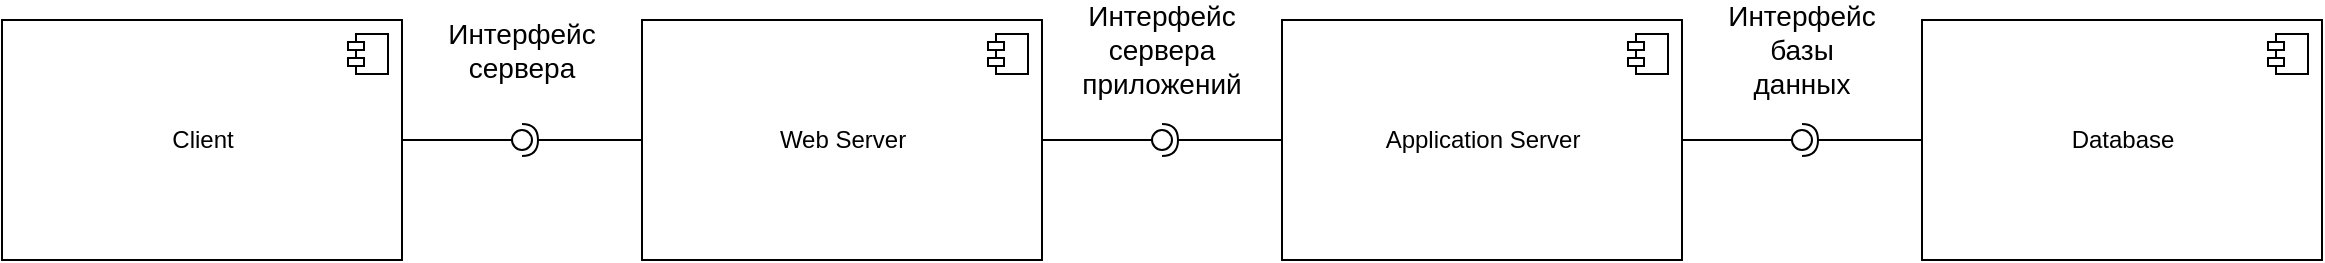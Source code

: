 <mxfile version="24.7.5" pages="2">
  <diagram id="5p2rYvuWL0eslsr9cxV8" name="Component Diagram">
    <mxGraphModel dx="1434" dy="844" grid="1" gridSize="10" guides="1" tooltips="1" connect="1" arrows="1" fold="1" page="1" pageScale="1" pageWidth="827" pageHeight="1169" math="0" shadow="0">
      <root>
        <mxCell id="0" />
        <mxCell id="1" parent="0" />
        <mxCell id="04bXEiIHl8jj2hsgzHHX-1" value="Client" style="html=1;dropTarget=0;" parent="1" vertex="1">
          <mxGeometry x="40" y="120" width="200" height="120" as="geometry" />
        </mxCell>
        <mxCell id="04bXEiIHl8jj2hsgzHHX-2" value="" style="shape=module;jettyWidth=8;jettyHeight=4;" parent="04bXEiIHl8jj2hsgzHHX-1" vertex="1">
          <mxGeometry x="1" width="20" height="20" relative="1" as="geometry">
            <mxPoint x="-27" y="7" as="offset" />
          </mxGeometry>
        </mxCell>
        <mxCell id="04bXEiIHl8jj2hsgzHHX-12" value="Web Server" style="html=1;dropTarget=0;" parent="1" vertex="1">
          <mxGeometry x="360" y="120" width="200" height="120" as="geometry" />
        </mxCell>
        <mxCell id="04bXEiIHl8jj2hsgzHHX-13" value="" style="shape=module;jettyWidth=8;jettyHeight=4;" parent="04bXEiIHl8jj2hsgzHHX-12" vertex="1">
          <mxGeometry x="1" width="20" height="20" relative="1" as="geometry">
            <mxPoint x="-27" y="7" as="offset" />
          </mxGeometry>
        </mxCell>
        <mxCell id="04bXEiIHl8jj2hsgzHHX-16" value="" style="rounded=0;orthogonalLoop=1;jettySize=auto;html=1;endArrow=none;endFill=0;sketch=0;sourcePerimeterSpacing=0;targetPerimeterSpacing=0;fontFamily=Helvetica;fontSize=12;fontColor=default;exitX=1;exitY=0.5;exitDx=0;exitDy=0;" parent="1" source="04bXEiIHl8jj2hsgzHHX-1" target="04bXEiIHl8jj2hsgzHHX-18" edge="1">
          <mxGeometry relative="1" as="geometry">
            <mxPoint x="280" y="180" as="sourcePoint" />
          </mxGeometry>
        </mxCell>
        <mxCell id="04bXEiIHl8jj2hsgzHHX-17" value="" style="rounded=0;orthogonalLoop=1;jettySize=auto;html=1;endArrow=halfCircle;endFill=0;entryX=0.5;entryY=0.5;endSize=6;strokeWidth=1;sketch=0;fontFamily=Helvetica;fontSize=12;fontColor=default;exitX=0;exitY=0.5;exitDx=0;exitDy=0;" parent="1" source="04bXEiIHl8jj2hsgzHHX-12" target="04bXEiIHl8jj2hsgzHHX-18" edge="1">
          <mxGeometry relative="1" as="geometry">
            <mxPoint x="320" y="180" as="sourcePoint" />
          </mxGeometry>
        </mxCell>
        <mxCell id="04bXEiIHl8jj2hsgzHHX-18" value="" style="ellipse;whiteSpace=wrap;html=1;align=center;aspect=fixed;resizable=0;points=[];outlineConnect=0;sketch=0;strokeColor=default;fontFamily=Helvetica;fontSize=12;fontColor=default;fillColor=default;" parent="1" vertex="1">
          <mxGeometry x="295" y="175" width="10" height="10" as="geometry" />
        </mxCell>
        <mxCell id="04bXEiIHl8jj2hsgzHHX-19" value="Application Server" style="html=1;dropTarget=0;" parent="1" vertex="1">
          <mxGeometry x="680" y="120" width="200" height="120" as="geometry" />
        </mxCell>
        <mxCell id="04bXEiIHl8jj2hsgzHHX-20" value="" style="shape=module;jettyWidth=8;jettyHeight=4;" parent="04bXEiIHl8jj2hsgzHHX-19" vertex="1">
          <mxGeometry x="1" width="20" height="20" relative="1" as="geometry">
            <mxPoint x="-27" y="7" as="offset" />
          </mxGeometry>
        </mxCell>
        <mxCell id="04bXEiIHl8jj2hsgzHHX-21" value="" style="rounded=0;orthogonalLoop=1;jettySize=auto;html=1;endArrow=none;endFill=0;sketch=0;sourcePerimeterSpacing=0;targetPerimeterSpacing=0;fontFamily=Helvetica;fontSize=12;fontColor=default;exitX=1;exitY=0.5;exitDx=0;exitDy=0;" parent="1" target="04bXEiIHl8jj2hsgzHHX-23" edge="1">
          <mxGeometry relative="1" as="geometry">
            <mxPoint x="560" y="180" as="sourcePoint" />
          </mxGeometry>
        </mxCell>
        <mxCell id="04bXEiIHl8jj2hsgzHHX-22" value="" style="rounded=0;orthogonalLoop=1;jettySize=auto;html=1;endArrow=halfCircle;endFill=0;entryX=0.5;entryY=0.5;endSize=6;strokeWidth=1;sketch=0;fontFamily=Helvetica;fontSize=12;fontColor=default;exitX=0;exitY=0.5;exitDx=0;exitDy=0;" parent="1" source="04bXEiIHl8jj2hsgzHHX-19" target="04bXEiIHl8jj2hsgzHHX-23" edge="1">
          <mxGeometry relative="1" as="geometry">
            <mxPoint x="640" y="180" as="sourcePoint" />
          </mxGeometry>
        </mxCell>
        <mxCell id="04bXEiIHl8jj2hsgzHHX-23" value="" style="ellipse;whiteSpace=wrap;html=1;align=center;aspect=fixed;resizable=0;points=[];outlineConnect=0;sketch=0;strokeColor=default;fontFamily=Helvetica;fontSize=12;fontColor=default;fillColor=default;" parent="1" vertex="1">
          <mxGeometry x="615" y="175" width="10" height="10" as="geometry" />
        </mxCell>
        <mxCell id="04bXEiIHl8jj2hsgzHHX-24" value="&lt;span style=&quot;font-size: 14px;&quot;&gt;Интерфейс сервера&lt;/span&gt;" style="text;html=1;strokeColor=none;fillColor=none;align=center;verticalAlign=middle;whiteSpace=wrap;rounded=0;fontSize=12;fontFamily=Helvetica;fontColor=default;" parent="1" vertex="1">
          <mxGeometry x="270" y="120" width="60" height="30" as="geometry" />
        </mxCell>
        <mxCell id="04bXEiIHl8jj2hsgzHHX-25" value="&lt;span style=&quot;font-size: 14px;&quot;&gt;Интерфейс&lt;/span&gt;&lt;div&gt;&lt;span style=&quot;font-size: 14px;&quot;&gt;сервера приложений&lt;/span&gt;&lt;/div&gt;" style="text;html=1;strokeColor=none;fillColor=none;align=center;verticalAlign=middle;whiteSpace=wrap;rounded=0;fontSize=12;fontFamily=Helvetica;fontColor=default;" parent="1" vertex="1">
          <mxGeometry x="590" y="120" width="60" height="30" as="geometry" />
        </mxCell>
        <mxCell id="04bXEiIHl8jj2hsgzHHX-26" value="Database" style="html=1;dropTarget=0;" parent="1" vertex="1">
          <mxGeometry x="1000" y="120" width="200" height="120" as="geometry" />
        </mxCell>
        <mxCell id="04bXEiIHl8jj2hsgzHHX-27" value="" style="shape=module;jettyWidth=8;jettyHeight=4;" parent="04bXEiIHl8jj2hsgzHHX-26" vertex="1">
          <mxGeometry x="1" width="20" height="20" relative="1" as="geometry">
            <mxPoint x="-27" y="7" as="offset" />
          </mxGeometry>
        </mxCell>
        <mxCell id="04bXEiIHl8jj2hsgzHHX-28" value="" style="rounded=0;orthogonalLoop=1;jettySize=auto;html=1;endArrow=none;endFill=0;sketch=0;sourcePerimeterSpacing=0;targetPerimeterSpacing=0;fontFamily=Helvetica;fontSize=12;fontColor=default;exitX=1;exitY=0.5;exitDx=0;exitDy=0;" parent="1" target="04bXEiIHl8jj2hsgzHHX-30" edge="1">
          <mxGeometry relative="1" as="geometry">
            <mxPoint x="880" y="180" as="sourcePoint" />
          </mxGeometry>
        </mxCell>
        <mxCell id="04bXEiIHl8jj2hsgzHHX-29" value="" style="rounded=0;orthogonalLoop=1;jettySize=auto;html=1;endArrow=halfCircle;endFill=0;entryX=0.5;entryY=0.5;endSize=6;strokeWidth=1;sketch=0;fontFamily=Helvetica;fontSize=12;fontColor=default;exitX=0;exitY=0.5;exitDx=0;exitDy=0;" parent="1" source="04bXEiIHl8jj2hsgzHHX-26" target="04bXEiIHl8jj2hsgzHHX-30" edge="1">
          <mxGeometry relative="1" as="geometry">
            <mxPoint x="960" y="180" as="sourcePoint" />
          </mxGeometry>
        </mxCell>
        <mxCell id="04bXEiIHl8jj2hsgzHHX-30" value="" style="ellipse;whiteSpace=wrap;html=1;align=center;aspect=fixed;resizable=0;points=[];outlineConnect=0;sketch=0;strokeColor=default;fontFamily=Helvetica;fontSize=12;fontColor=default;fillColor=default;" parent="1" vertex="1">
          <mxGeometry x="935" y="175" width="10" height="10" as="geometry" />
        </mxCell>
        <mxCell id="04bXEiIHl8jj2hsgzHHX-31" value="&lt;span style=&quot;font-size: 14px;&quot;&gt;Интерфейс базы данных&lt;/span&gt;" style="text;html=1;strokeColor=none;fillColor=none;align=center;verticalAlign=middle;whiteSpace=wrap;rounded=0;fontSize=12;fontFamily=Helvetica;fontColor=default;" parent="1" vertex="1">
          <mxGeometry x="910" y="120" width="60" height="30" as="geometry" />
        </mxCell>
      </root>
    </mxGraphModel>
  </diagram>
  <diagram id="2FgWOBHO0sSYxbaglhVz" name="Sequence Diagram">
    <mxGraphModel dx="1668" dy="974" grid="1" gridSize="10" guides="1" tooltips="1" connect="1" arrows="1" fold="1" page="1" pageScale="1" pageWidth="827" pageHeight="1169" math="0" shadow="0">
      <root>
        <mxCell id="0" />
        <mxCell id="1" parent="0" />
        <mxCell id="Gsg54naLwYlWK8Z8hwEK-1" value="Client" style="shape=umlLifeline;perimeter=lifelinePerimeter;whiteSpace=wrap;html=1;container=1;dropTarget=0;collapsible=0;recursiveResize=0;outlineConnect=0;portConstraint=eastwest;newEdgeStyle={&quot;edgeStyle&quot;:&quot;elbowEdgeStyle&quot;,&quot;elbow&quot;:&quot;vertical&quot;,&quot;curved&quot;:0,&quot;rounded&quot;:0};" vertex="1" parent="1">
          <mxGeometry x="160" y="80" width="120" height="760" as="geometry" />
        </mxCell>
        <mxCell id="Gsg54naLwYlWK8Z8hwEK-5" value="" style="html=1;points=[];perimeter=orthogonalPerimeter;outlineConnect=0;targetShapes=umlLifeline;portConstraint=eastwest;newEdgeStyle={&quot;edgeStyle&quot;:&quot;elbowEdgeStyle&quot;,&quot;elbow&quot;:&quot;vertical&quot;,&quot;curved&quot;:0,&quot;rounded&quot;:0};" vertex="1" parent="Gsg54naLwYlWK8Z8hwEK-1">
          <mxGeometry x="55" y="80" width="10" height="330" as="geometry" />
        </mxCell>
        <mxCell id="IoP95vmxlxcuH7JWS4S_-15" value="" style="html=1;points=[];perimeter=orthogonalPerimeter;outlineConnect=0;targetShapes=umlLifeline;portConstraint=eastwest;newEdgeStyle={&quot;edgeStyle&quot;:&quot;elbowEdgeStyle&quot;,&quot;elbow&quot;:&quot;vertical&quot;,&quot;curved&quot;:0,&quot;rounded&quot;:0};" vertex="1" parent="Gsg54naLwYlWK8Z8hwEK-1">
          <mxGeometry x="55" y="480" width="10" height="80" as="geometry" />
        </mxCell>
        <mxCell id="Gsg54naLwYlWK8Z8hwEK-2" value="Web Server" style="shape=umlLifeline;perimeter=lifelinePerimeter;whiteSpace=wrap;html=1;container=1;dropTarget=0;collapsible=0;recursiveResize=0;outlineConnect=0;portConstraint=eastwest;newEdgeStyle={&quot;edgeStyle&quot;:&quot;elbowEdgeStyle&quot;,&quot;elbow&quot;:&quot;vertical&quot;,&quot;curved&quot;:0,&quot;rounded&quot;:0};" vertex="1" parent="1">
          <mxGeometry x="360" y="80" width="120" height="760" as="geometry" />
        </mxCell>
        <mxCell id="Gsg54naLwYlWK8Z8hwEK-11" value="" style="html=1;points=[];perimeter=orthogonalPerimeter;outlineConnect=0;targetShapes=umlLifeline;portConstraint=eastwest;newEdgeStyle={&quot;edgeStyle&quot;:&quot;elbowEdgeStyle&quot;,&quot;elbow&quot;:&quot;vertical&quot;,&quot;curved&quot;:0,&quot;rounded&quot;:0};" vertex="1" parent="Gsg54naLwYlWK8Z8hwEK-2">
          <mxGeometry x="55" y="100" width="10" height="290" as="geometry" />
        </mxCell>
        <mxCell id="Gsg54naLwYlWK8Z8hwEK-3" value="Application server" style="shape=umlLifeline;perimeter=lifelinePerimeter;whiteSpace=wrap;html=1;container=1;dropTarget=0;collapsible=0;recursiveResize=0;outlineConnect=0;portConstraint=eastwest;newEdgeStyle={&quot;edgeStyle&quot;:&quot;elbowEdgeStyle&quot;,&quot;elbow&quot;:&quot;vertical&quot;,&quot;curved&quot;:0,&quot;rounded&quot;:0};" vertex="1" parent="1">
          <mxGeometry x="560" y="80" width="120" height="760" as="geometry" />
        </mxCell>
        <mxCell id="Gsg54naLwYlWK8Z8hwEK-17" value="" style="html=1;points=[];perimeter=orthogonalPerimeter;outlineConnect=0;targetShapes=umlLifeline;portConstraint=eastwest;newEdgeStyle={&quot;edgeStyle&quot;:&quot;elbowEdgeStyle&quot;,&quot;elbow&quot;:&quot;vertical&quot;,&quot;curved&quot;:0,&quot;rounded&quot;:0};" vertex="1" parent="Gsg54naLwYlWK8Z8hwEK-3">
          <mxGeometry x="55" y="120" width="10" height="250" as="geometry" />
        </mxCell>
        <mxCell id="Gsg54naLwYlWK8Z8hwEK-4" value="Database" style="shape=umlLifeline;perimeter=lifelinePerimeter;whiteSpace=wrap;html=1;container=1;dropTarget=0;collapsible=0;recursiveResize=0;outlineConnect=0;portConstraint=eastwest;newEdgeStyle={&quot;edgeStyle&quot;:&quot;elbowEdgeStyle&quot;,&quot;elbow&quot;:&quot;vertical&quot;,&quot;curved&quot;:0,&quot;rounded&quot;:0};" vertex="1" parent="1">
          <mxGeometry x="760" y="80" width="120" height="760" as="geometry" />
        </mxCell>
        <mxCell id="IoP95vmxlxcuH7JWS4S_-2" value="" style="html=1;points=[];perimeter=orthogonalPerimeter;outlineConnect=0;targetShapes=umlLifeline;portConstraint=eastwest;newEdgeStyle={&quot;edgeStyle&quot;:&quot;elbowEdgeStyle&quot;,&quot;elbow&quot;:&quot;vertical&quot;,&quot;curved&quot;:0,&quot;rounded&quot;:0};" vertex="1" parent="Gsg54naLwYlWK8Z8hwEK-4">
          <mxGeometry x="55" y="140" width="10" height="80" as="geometry" />
        </mxCell>
        <mxCell id="IoP95vmxlxcuH7JWS4S_-7" value="" style="html=1;points=[];perimeter=orthogonalPerimeter;outlineConnect=0;targetShapes=umlLifeline;portConstraint=eastwest;newEdgeStyle={&quot;edgeStyle&quot;:&quot;elbowEdgeStyle&quot;,&quot;elbow&quot;:&quot;vertical&quot;,&quot;curved&quot;:0,&quot;rounded&quot;:0};" vertex="1" parent="Gsg54naLwYlWK8Z8hwEK-4">
          <mxGeometry x="55" y="270" width="10" height="80" as="geometry" />
        </mxCell>
        <mxCell id="IoP95vmxlxcuH7JWS4S_-8" value="" style="endArrow=classic;html=1;rounded=0;" edge="1" parent="Gsg54naLwYlWK8Z8hwEK-4">
          <mxGeometry width="50" height="50" relative="1" as="geometry">
            <mxPoint x="-135" y="270" as="sourcePoint" />
            <mxPoint x="55" y="270" as="targetPoint" />
            <Array as="points">
              <mxPoint x="-80" y="270" />
            </Array>
          </mxGeometry>
        </mxCell>
        <mxCell id="IoP95vmxlxcuH7JWS4S_-9" value="return OK" style="html=1;verticalAlign=bottom;endArrow=open;dashed=1;endSize=8;edgeStyle=elbowEdgeStyle;elbow=vertical;curved=0;rounded=0;" edge="1" parent="Gsg54naLwYlWK8Z8hwEK-4" source="IoP95vmxlxcuH7JWS4S_-7">
          <mxGeometry relative="1" as="geometry">
            <mxPoint x="50" y="350.04" as="sourcePoint" />
            <mxPoint x="-135" y="350" as="targetPoint" />
            <Array as="points">
              <mxPoint x="-90" y="350" />
            </Array>
          </mxGeometry>
        </mxCell>
        <mxCell id="Gsg54naLwYlWK8Z8hwEK-8" value="" style="edgeStyle=elbowEdgeStyle;fontSize=12;html=1;endArrow=blockThin;endFill=1;rounded=0;" edge="1" parent="1" source="Gsg54naLwYlWK8Z8hwEK-5" target="Gsg54naLwYlWK8Z8hwEK-11">
          <mxGeometry width="160" relative="1" as="geometry">
            <mxPoint x="220" y="160" as="sourcePoint" />
            <mxPoint x="410" y="160" as="targetPoint" />
            <Array as="points">
              <mxPoint x="380" y="180" />
              <mxPoint x="340" y="160" />
            </Array>
          </mxGeometry>
        </mxCell>
        <mxCell id="Gsg54naLwYlWK8Z8hwEK-14" value="HTTP POST (Number)" style="text;html=1;strokeColor=none;fillColor=none;align=center;verticalAlign=middle;whiteSpace=wrap;rounded=0;" vertex="1" parent="1">
          <mxGeometry x="220" y="130" width="200" height="30" as="geometry" />
        </mxCell>
        <mxCell id="Gsg54naLwYlWK8Z8hwEK-15" value="" style="endArrow=classic;html=1;rounded=0;" edge="1" parent="1" source="Gsg54naLwYlWK8Z8hwEK-11" target="Gsg54naLwYlWK8Z8hwEK-17">
          <mxGeometry width="50" height="50" relative="1" as="geometry">
            <mxPoint x="430" y="200" as="sourcePoint" />
            <mxPoint x="610" y="200" as="targetPoint" />
            <Array as="points">
              <mxPoint x="480" y="200" />
            </Array>
          </mxGeometry>
        </mxCell>
        <mxCell id="IoP95vmxlxcuH7JWS4S_-1" value="Inner Request (Number)" style="text;html=1;strokeColor=none;fillColor=none;align=center;verticalAlign=middle;whiteSpace=wrap;rounded=0;" vertex="1" parent="1">
          <mxGeometry x="420" y="170" width="200" height="30" as="geometry" />
        </mxCell>
        <mxCell id="IoP95vmxlxcuH7JWS4S_-4" value="" style="endArrow=classic;html=1;rounded=0;" edge="1" parent="1">
          <mxGeometry width="50" height="50" relative="1" as="geometry">
            <mxPoint x="625" y="220" as="sourcePoint" />
            <mxPoint x="815" y="220" as="targetPoint" />
            <Array as="points">
              <mxPoint x="680" y="220" />
            </Array>
          </mxGeometry>
        </mxCell>
        <mxCell id="IoP95vmxlxcuH7JWS4S_-5" value="Check (Number)" style="text;html=1;strokeColor=none;fillColor=none;align=center;verticalAlign=middle;whiteSpace=wrap;rounded=0;" vertex="1" parent="1">
          <mxGeometry x="620" y="190" width="200" height="30" as="geometry" />
        </mxCell>
        <mxCell id="IoP95vmxlxcuH7JWS4S_-6" value="return OK" style="html=1;verticalAlign=bottom;endArrow=open;dashed=1;endSize=8;edgeStyle=elbowEdgeStyle;elbow=vertical;curved=0;rounded=0;" edge="1" parent="1" source="IoP95vmxlxcuH7JWS4S_-2" target="Gsg54naLwYlWK8Z8hwEK-17">
          <mxGeometry relative="1" as="geometry">
            <mxPoint x="810" y="300.04" as="sourcePoint" />
            <mxPoint x="730" y="300.04" as="targetPoint" />
            <Array as="points">
              <mxPoint x="670" y="300" />
            </Array>
          </mxGeometry>
        </mxCell>
        <mxCell id="IoP95vmxlxcuH7JWS4S_-10" value="Save (Number)" style="text;html=1;strokeColor=none;fillColor=none;align=center;verticalAlign=middle;whiteSpace=wrap;rounded=0;" vertex="1" parent="1">
          <mxGeometry x="620" y="320" width="200" height="30" as="geometry" />
        </mxCell>
        <mxCell id="IoP95vmxlxcuH7JWS4S_-11" value="OK" style="html=1;verticalAlign=bottom;endArrow=open;dashed=1;endSize=8;edgeStyle=elbowEdgeStyle;elbow=vertical;curved=0;rounded=0;" edge="1" parent="1" source="Gsg54naLwYlWK8Z8hwEK-17" target="Gsg54naLwYlWK8Z8hwEK-11">
          <mxGeometry x="0.003" relative="1" as="geometry">
            <mxPoint x="610" y="450" as="sourcePoint" />
            <mxPoint x="430" y="450" as="targetPoint" />
            <Array as="points">
              <mxPoint x="465" y="450" />
            </Array>
            <mxPoint as="offset" />
          </mxGeometry>
        </mxCell>
        <mxCell id="IoP95vmxlxcuH7JWS4S_-12" value="HTTP 200 (Number+1)" style="html=1;verticalAlign=bottom;endArrow=open;dashed=1;endSize=8;edgeStyle=elbowEdgeStyle;elbow=vertical;curved=0;rounded=0;" edge="1" parent="1">
          <mxGeometry relative="1" as="geometry">
            <mxPoint x="415" y="470" as="sourcePoint" />
            <mxPoint x="225" y="470" as="targetPoint" />
            <Array as="points">
              <mxPoint x="265" y="470" />
            </Array>
          </mxGeometry>
        </mxCell>
        <mxCell id="IoP95vmxlxcuH7JWS4S_-13" value="alt" style="shape=umlFrame;whiteSpace=wrap;html=1;pointerEvents=0;" vertex="1" parent="1">
          <mxGeometry x="170" y="240" width="670" height="570" as="geometry" />
        </mxCell>
        <mxCell id="IoP95vmxlxcuH7JWS4S_-14" value="[Valid]" style="text;html=1;strokeColor=none;fillColor=none;align=center;verticalAlign=middle;whiteSpace=wrap;rounded=0;" vertex="1" parent="1">
          <mxGeometry x="230" y="240" width="60" height="30" as="geometry" />
        </mxCell>
        <mxCell id="IoP95vmxlxcuH7JWS4S_-17" value="[Small Number]" style="text;html=1;strokeColor=none;fillColor=none;align=center;verticalAlign=middle;whiteSpace=wrap;rounded=0;" vertex="1" parent="1">
          <mxGeometry x="230" y="520" width="110" height="30" as="geometry" />
        </mxCell>
        <mxCell id="IoP95vmxlxcuH7JWS4S_-18" value="" style="html=1;points=[];perimeter=orthogonalPerimeter;outlineConnect=0;targetShapes=umlLifeline;portConstraint=eastwest;newEdgeStyle={&quot;edgeStyle&quot;:&quot;elbowEdgeStyle&quot;,&quot;elbow&quot;:&quot;vertical&quot;,&quot;curved&quot;:0,&quot;rounded&quot;:0};" vertex="1" parent="1">
          <mxGeometry x="415" y="560" width="10" height="60" as="geometry" />
        </mxCell>
        <mxCell id="IoP95vmxlxcuH7JWS4S_-19" value="" style="html=1;points=[];perimeter=orthogonalPerimeter;outlineConnect=0;targetShapes=umlLifeline;portConstraint=eastwest;newEdgeStyle={&quot;edgeStyle&quot;:&quot;elbowEdgeStyle&quot;,&quot;elbow&quot;:&quot;vertical&quot;,&quot;curved&quot;:0,&quot;rounded&quot;:0};" vertex="1" parent="1">
          <mxGeometry x="615" y="560" width="10" height="40" as="geometry" />
        </mxCell>
        <mxCell id="IoP95vmxlxcuH7JWS4S_-20" value="" style="html=1;points=[];perimeter=orthogonalPerimeter;outlineConnect=0;targetShapes=umlLifeline;portConstraint=eastwest;newEdgeStyle={&quot;edgeStyle&quot;:&quot;elbowEdgeStyle&quot;,&quot;elbow&quot;:&quot;vertical&quot;,&quot;curved&quot;:0,&quot;rounded&quot;:0};" vertex="1" parent="1">
          <mxGeometry x="815" y="560" width="10" height="20" as="geometry" />
        </mxCell>
        <mxCell id="IoP95vmxlxcuH7JWS4S_-21" value="return SMALL NUMBER" style="html=1;verticalAlign=bottom;endArrow=open;dashed=1;endSize=8;edgeStyle=elbowEdgeStyle;elbow=vertical;curved=0;rounded=0;" edge="1" parent="1" source="IoP95vmxlxcuH7JWS4S_-20" target="IoP95vmxlxcuH7JWS4S_-19">
          <mxGeometry relative="1" as="geometry">
            <mxPoint x="810" y="580" as="sourcePoint" />
            <mxPoint x="630" y="580" as="targetPoint" />
            <Array as="points">
              <mxPoint x="665" y="580" />
            </Array>
          </mxGeometry>
        </mxCell>
        <mxCell id="IoP95vmxlxcuH7JWS4S_-22" value="ERROR 1&lt;br style=&quot;border-color: var(--border-color); background-color: rgb(251, 251, 251);&quot;&gt;&lt;span style=&quot;border-color: var(--border-color);&quot;&gt;(Number small than existing)&lt;/span&gt;" style="html=1;verticalAlign=bottom;endArrow=open;dashed=1;endSize=8;edgeStyle=elbowEdgeStyle;elbow=vertical;curved=0;rounded=0;" edge="1" parent="1">
          <mxGeometry x="0.003" relative="1" as="geometry">
            <mxPoint x="615" y="600" as="sourcePoint" />
            <mxPoint x="425" y="600" as="targetPoint" />
            <Array as="points">
              <mxPoint x="465" y="600" />
            </Array>
            <mxPoint as="offset" />
          </mxGeometry>
        </mxCell>
        <mxCell id="IoP95vmxlxcuH7JWS4S_-23" value="HTTP 400" style="html=1;verticalAlign=bottom;endArrow=open;dashed=1;endSize=8;edgeStyle=elbowEdgeStyle;elbow=vertical;curved=0;rounded=0;" edge="1" parent="1">
          <mxGeometry relative="1" as="geometry">
            <mxPoint x="415" y="620" as="sourcePoint" />
            <mxPoint x="225" y="620" as="targetPoint" />
            <Array as="points">
              <mxPoint x="265" y="620" />
            </Array>
          </mxGeometry>
        </mxCell>
        <mxCell id="IoP95vmxlxcuH7JWS4S_-24" value="" style="html=1;points=[];perimeter=orthogonalPerimeter;outlineConnect=0;targetShapes=umlLifeline;portConstraint=eastwest;newEdgeStyle={&quot;edgeStyle&quot;:&quot;elbowEdgeStyle&quot;,&quot;elbow&quot;:&quot;vertical&quot;,&quot;curved&quot;:0,&quot;rounded&quot;:0};" vertex="1" parent="1">
          <mxGeometry x="215" y="710" width="10" height="80" as="geometry" />
        </mxCell>
        <mxCell id="IoP95vmxlxcuH7JWS4S_-26" value="[Number already exists]&amp;nbsp;" style="text;html=1;strokeColor=none;fillColor=none;align=center;verticalAlign=middle;whiteSpace=wrap;rounded=0;" vertex="1" parent="1">
          <mxGeometry x="230" y="670" width="150" height="30" as="geometry" />
        </mxCell>
        <mxCell id="IoP95vmxlxcuH7JWS4S_-27" value="" style="html=1;points=[];perimeter=orthogonalPerimeter;outlineConnect=0;targetShapes=umlLifeline;portConstraint=eastwest;newEdgeStyle={&quot;edgeStyle&quot;:&quot;elbowEdgeStyle&quot;,&quot;elbow&quot;:&quot;vertical&quot;,&quot;curved&quot;:0,&quot;rounded&quot;:0};" vertex="1" parent="1">
          <mxGeometry x="415" y="710" width="10" height="60" as="geometry" />
        </mxCell>
        <mxCell id="IoP95vmxlxcuH7JWS4S_-28" value="" style="html=1;points=[];perimeter=orthogonalPerimeter;outlineConnect=0;targetShapes=umlLifeline;portConstraint=eastwest;newEdgeStyle={&quot;edgeStyle&quot;:&quot;elbowEdgeStyle&quot;,&quot;elbow&quot;:&quot;vertical&quot;,&quot;curved&quot;:0,&quot;rounded&quot;:0};" vertex="1" parent="1">
          <mxGeometry x="615" y="710" width="10" height="40" as="geometry" />
        </mxCell>
        <mxCell id="IoP95vmxlxcuH7JWS4S_-29" value="" style="html=1;points=[];perimeter=orthogonalPerimeter;outlineConnect=0;targetShapes=umlLifeline;portConstraint=eastwest;newEdgeStyle={&quot;edgeStyle&quot;:&quot;elbowEdgeStyle&quot;,&quot;elbow&quot;:&quot;vertical&quot;,&quot;curved&quot;:0,&quot;rounded&quot;:0};" vertex="1" parent="1">
          <mxGeometry x="815" y="710" width="10" height="20" as="geometry" />
        </mxCell>
        <mxCell id="IoP95vmxlxcuH7JWS4S_-30" value="return ALREADY EXISTS" style="html=1;verticalAlign=bottom;endArrow=open;dashed=1;endSize=8;edgeStyle=elbowEdgeStyle;elbow=vertical;curved=0;rounded=0;" edge="1" parent="1" source="IoP95vmxlxcuH7JWS4S_-29" target="IoP95vmxlxcuH7JWS4S_-28">
          <mxGeometry x="0.003" relative="1" as="geometry">
            <mxPoint x="810" y="730" as="sourcePoint" />
            <mxPoint x="630" y="730" as="targetPoint" />
            <Array as="points">
              <mxPoint x="665" y="730" />
            </Array>
            <mxPoint as="offset" />
          </mxGeometry>
        </mxCell>
        <mxCell id="IoP95vmxlxcuH7JWS4S_-31" value="ERROR 2&lt;br style=&quot;border-color: var(--border-color); background-color: rgb(251, 251, 251);&quot;&gt;(Number already exists)" style="html=1;verticalAlign=bottom;endArrow=open;dashed=1;endSize=8;edgeStyle=elbowEdgeStyle;elbow=vertical;curved=0;rounded=0;" edge="1" parent="1">
          <mxGeometry relative="1" as="geometry">
            <mxPoint x="615" y="750" as="sourcePoint" />
            <mxPoint x="425" y="750" as="targetPoint" />
            <Array as="points">
              <mxPoint x="465" y="750" />
            </Array>
          </mxGeometry>
        </mxCell>
        <mxCell id="IoP95vmxlxcuH7JWS4S_-32" value="HTTP 400" style="html=1;verticalAlign=bottom;endArrow=open;dashed=1;endSize=8;edgeStyle=elbowEdgeStyle;elbow=vertical;curved=0;rounded=0;" edge="1" parent="1">
          <mxGeometry relative="1" as="geometry">
            <mxPoint x="415" y="770" as="sourcePoint" />
            <mxPoint x="225" y="770" as="targetPoint" />
            <Array as="points">
              <mxPoint x="265" y="770" />
            </Array>
          </mxGeometry>
        </mxCell>
        <mxCell id="G7QEpnauZqRHoiXolP_--1" value="sq 3-layer architechure" style="shape=umlFrame;whiteSpace=wrap;html=1;pointerEvents=0;width=160;height=30;" vertex="1" parent="1">
          <mxGeometry x="120" y="40" width="800" height="840" as="geometry" />
        </mxCell>
        <mxCell id="3hWqakIS1rNQ3_4g5HU4-4" value="" style="endArrow=none;html=1;rounded=0;entryX=0.999;entryY=0.49;entryDx=0;entryDy=0;entryPerimeter=0;dashed=1;dashPattern=12 12;" edge="1" parent="1" target="IoP95vmxlxcuH7JWS4S_-13">
          <mxGeometry width="50" height="50" relative="1" as="geometry">
            <mxPoint x="170" y="520" as="sourcePoint" />
            <mxPoint x="330" y="520" as="targetPoint" />
          </mxGeometry>
        </mxCell>
        <mxCell id="3hWqakIS1rNQ3_4g5HU4-5" value="" style="endArrow=none;html=1;rounded=0;entryX=0.999;entryY=0.49;entryDx=0;entryDy=0;entryPerimeter=0;dashed=1;dashPattern=12 12;" edge="1" parent="1">
          <mxGeometry width="50" height="50" relative="1" as="geometry">
            <mxPoint x="170" y="671" as="sourcePoint" />
            <mxPoint x="839" y="670" as="targetPoint" />
          </mxGeometry>
        </mxCell>
      </root>
    </mxGraphModel>
  </diagram>
</mxfile>

